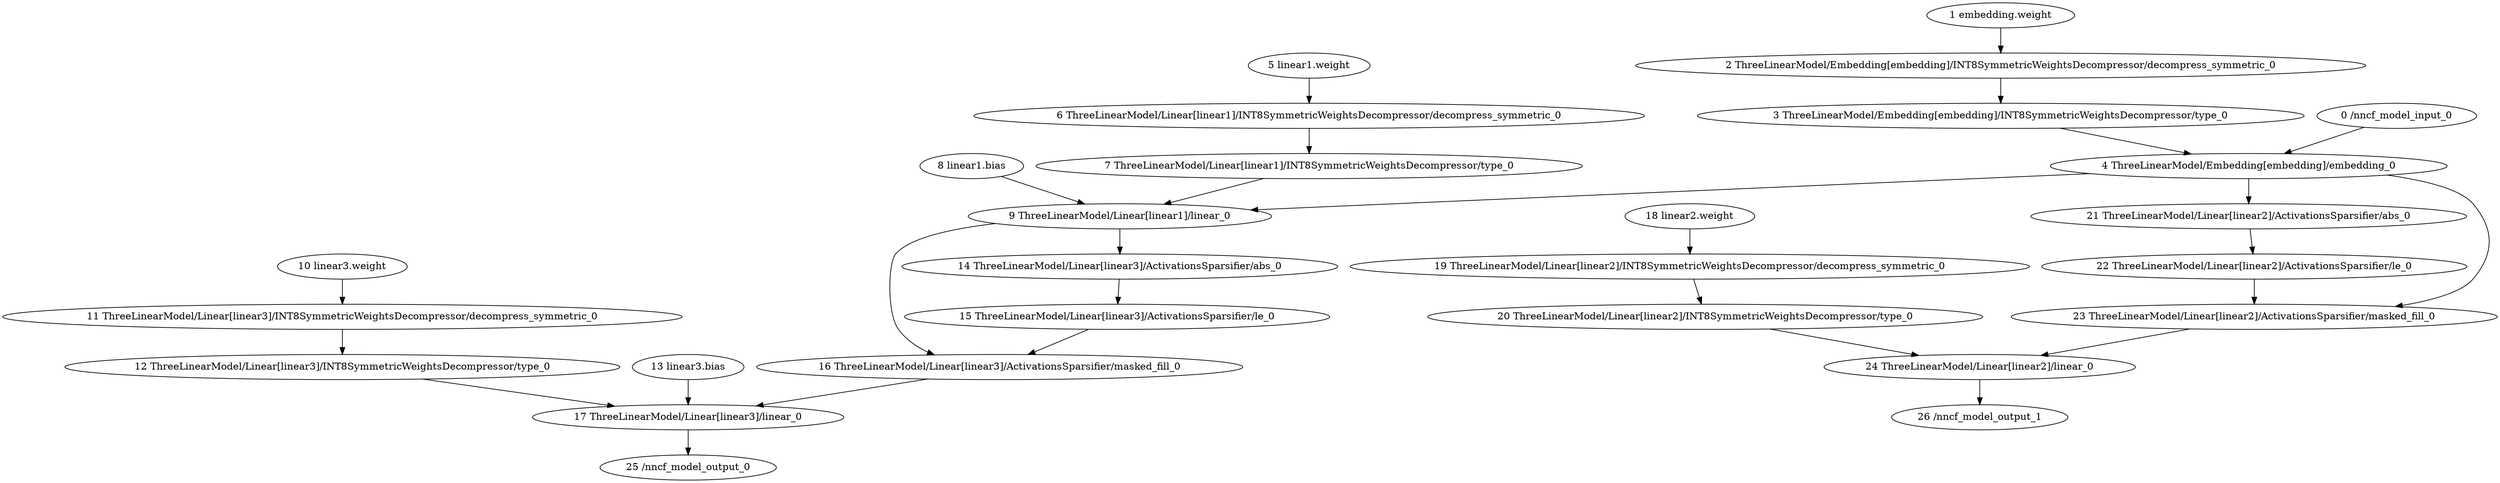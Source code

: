 strict digraph  {
"0 /nncf_model_input_0" [id=0, type=nncf_model_input];
"1 embedding.weight" [id=1, type=nncf_model_const];
"2 ThreeLinearModel/Embedding[embedding]/INT8SymmetricWeightsDecompressor/decompress_symmetric_0" [id=2, type=decompress_symmetric];
"3 ThreeLinearModel/Embedding[embedding]/INT8SymmetricWeightsDecompressor/type_0" [id=3, type=type];
"4 ThreeLinearModel/Embedding[embedding]/embedding_0" [id=4, type=embedding];
"5 linear1.weight" [id=5, type=nncf_model_const];
"6 ThreeLinearModel/Linear[linear1]/INT8SymmetricWeightsDecompressor/decompress_symmetric_0" [id=6, type=decompress_symmetric];
"7 ThreeLinearModel/Linear[linear1]/INT8SymmetricWeightsDecompressor/type_0" [id=7, type=type];
"8 linear1.bias" [id=8, type=nncf_model_const];
"9 ThreeLinearModel/Linear[linear1]/linear_0" [id=9, type=linear];
"10 linear3.weight" [id=10, type=nncf_model_const];
"11 ThreeLinearModel/Linear[linear3]/INT8SymmetricWeightsDecompressor/decompress_symmetric_0" [id=11, type=decompress_symmetric];
"12 ThreeLinearModel/Linear[linear3]/INT8SymmetricWeightsDecompressor/type_0" [id=12, type=type];
"13 linear3.bias" [id=13, type=nncf_model_const];
"14 ThreeLinearModel/Linear[linear3]/ActivationsSparsifier/abs_0" [id=14, type=abs];
"15 ThreeLinearModel/Linear[linear3]/ActivationsSparsifier/le_0" [id=15, type=le];
"16 ThreeLinearModel/Linear[linear3]/ActivationsSparsifier/masked_fill_0" [id=16, type=masked_fill];
"17 ThreeLinearModel/Linear[linear3]/linear_0" [id=17, type=linear];
"18 linear2.weight" [id=18, type=nncf_model_const];
"19 ThreeLinearModel/Linear[linear2]/INT8SymmetricWeightsDecompressor/decompress_symmetric_0" [id=19, type=decompress_symmetric];
"20 ThreeLinearModel/Linear[linear2]/INT8SymmetricWeightsDecompressor/type_0" [id=20, type=type];
"21 ThreeLinearModel/Linear[linear2]/ActivationsSparsifier/abs_0" [id=21, type=abs];
"22 ThreeLinearModel/Linear[linear2]/ActivationsSparsifier/le_0" [id=22, type=le];
"23 ThreeLinearModel/Linear[linear2]/ActivationsSparsifier/masked_fill_0" [id=23, type=masked_fill];
"24 ThreeLinearModel/Linear[linear2]/linear_0" [id=24, type=linear];
"25 /nncf_model_output_0" [id=25, type=nncf_model_output];
"26 /nncf_model_output_1" [id=26, type=nncf_model_output];
"0 /nncf_model_input_0" -> "4 ThreeLinearModel/Embedding[embedding]/embedding_0";
"1 embedding.weight" -> "2 ThreeLinearModel/Embedding[embedding]/INT8SymmetricWeightsDecompressor/decompress_symmetric_0";
"2 ThreeLinearModel/Embedding[embedding]/INT8SymmetricWeightsDecompressor/decompress_symmetric_0" -> "3 ThreeLinearModel/Embedding[embedding]/INT8SymmetricWeightsDecompressor/type_0";
"3 ThreeLinearModel/Embedding[embedding]/INT8SymmetricWeightsDecompressor/type_0" -> "4 ThreeLinearModel/Embedding[embedding]/embedding_0";
"4 ThreeLinearModel/Embedding[embedding]/embedding_0" -> "9 ThreeLinearModel/Linear[linear1]/linear_0";
"4 ThreeLinearModel/Embedding[embedding]/embedding_0" -> "21 ThreeLinearModel/Linear[linear2]/ActivationsSparsifier/abs_0";
"4 ThreeLinearModel/Embedding[embedding]/embedding_0" -> "23 ThreeLinearModel/Linear[linear2]/ActivationsSparsifier/masked_fill_0";
"5 linear1.weight" -> "6 ThreeLinearModel/Linear[linear1]/INT8SymmetricWeightsDecompressor/decompress_symmetric_0";
"6 ThreeLinearModel/Linear[linear1]/INT8SymmetricWeightsDecompressor/decompress_symmetric_0" -> "7 ThreeLinearModel/Linear[linear1]/INT8SymmetricWeightsDecompressor/type_0";
"7 ThreeLinearModel/Linear[linear1]/INT8SymmetricWeightsDecompressor/type_0" -> "9 ThreeLinearModel/Linear[linear1]/linear_0";
"8 linear1.bias" -> "9 ThreeLinearModel/Linear[linear1]/linear_0";
"9 ThreeLinearModel/Linear[linear1]/linear_0" -> "14 ThreeLinearModel/Linear[linear3]/ActivationsSparsifier/abs_0";
"9 ThreeLinearModel/Linear[linear1]/linear_0" -> "16 ThreeLinearModel/Linear[linear3]/ActivationsSparsifier/masked_fill_0";
"10 linear3.weight" -> "11 ThreeLinearModel/Linear[linear3]/INT8SymmetricWeightsDecompressor/decompress_symmetric_0";
"11 ThreeLinearModel/Linear[linear3]/INT8SymmetricWeightsDecompressor/decompress_symmetric_0" -> "12 ThreeLinearModel/Linear[linear3]/INT8SymmetricWeightsDecompressor/type_0";
"12 ThreeLinearModel/Linear[linear3]/INT8SymmetricWeightsDecompressor/type_0" -> "17 ThreeLinearModel/Linear[linear3]/linear_0";
"13 linear3.bias" -> "17 ThreeLinearModel/Linear[linear3]/linear_0";
"14 ThreeLinearModel/Linear[linear3]/ActivationsSparsifier/abs_0" -> "15 ThreeLinearModel/Linear[linear3]/ActivationsSparsifier/le_0";
"15 ThreeLinearModel/Linear[linear3]/ActivationsSparsifier/le_0" -> "16 ThreeLinearModel/Linear[linear3]/ActivationsSparsifier/masked_fill_0";
"16 ThreeLinearModel/Linear[linear3]/ActivationsSparsifier/masked_fill_0" -> "17 ThreeLinearModel/Linear[linear3]/linear_0";
"17 ThreeLinearModel/Linear[linear3]/linear_0" -> "25 /nncf_model_output_0";
"18 linear2.weight" -> "19 ThreeLinearModel/Linear[linear2]/INT8SymmetricWeightsDecompressor/decompress_symmetric_0";
"19 ThreeLinearModel/Linear[linear2]/INT8SymmetricWeightsDecompressor/decompress_symmetric_0" -> "20 ThreeLinearModel/Linear[linear2]/INT8SymmetricWeightsDecompressor/type_0";
"20 ThreeLinearModel/Linear[linear2]/INT8SymmetricWeightsDecompressor/type_0" -> "24 ThreeLinearModel/Linear[linear2]/linear_0";
"21 ThreeLinearModel/Linear[linear2]/ActivationsSparsifier/abs_0" -> "22 ThreeLinearModel/Linear[linear2]/ActivationsSparsifier/le_0";
"22 ThreeLinearModel/Linear[linear2]/ActivationsSparsifier/le_0" -> "23 ThreeLinearModel/Linear[linear2]/ActivationsSparsifier/masked_fill_0";
"23 ThreeLinearModel/Linear[linear2]/ActivationsSparsifier/masked_fill_0" -> "24 ThreeLinearModel/Linear[linear2]/linear_0";
"24 ThreeLinearModel/Linear[linear2]/linear_0" -> "26 /nncf_model_output_1";
}
